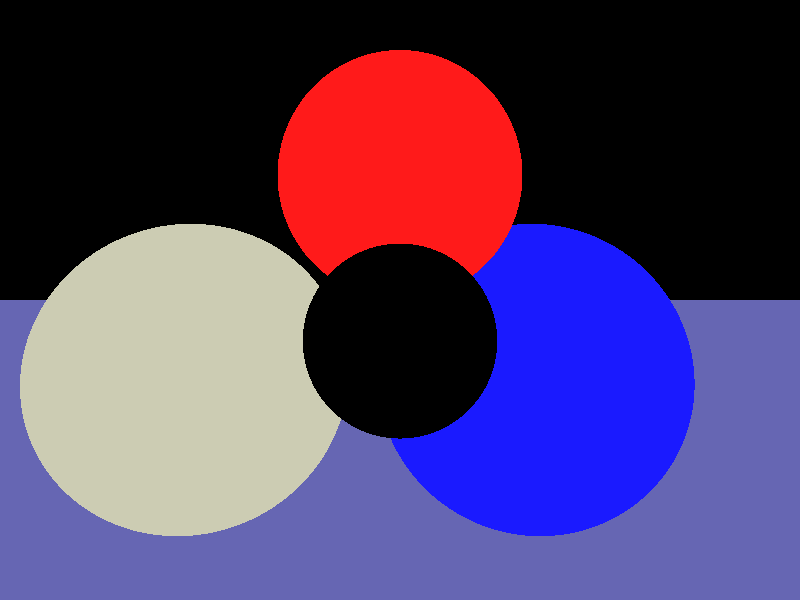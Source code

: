 camera {
    location <0, 0, 14>
    up <0, 1, 0>
    right <1.33333, 0, 0>
    look_at <0, 0, 0>
}

light_source {<-100, 100, 100> color rgb <1.5, 1.5, 1.5>}

sphere { <5.4, -2, -2>, 4
    pigment {color rgb <0.8, 0.8, 0.7>}
    finish {ambient 0.2 diffuse 0.4 reflection 0.9}
}

sphere { <0, 2, 4>, 2
    pigment {color rgb <1.0, 0.1, 0.1>}
    finish {reflection 0.2}
}

sphere { <-3.4, -2, -2>, 4
    pigment {color rgb <0.1, 0.1, 1.0>}
    finish {ambient 0.2 diffuse 0.4 specular 0.6 roughness 0.01 reflection 0.8}
}

sphere { <0, 0, 20>, 5
    pigment {color rgb <0.1, 1.0, 0.1>}
    finish {ambient 0.1 diffuse 0.2 reflection 0.8}
}

sphere { <0, -0.5, 6.5>, 1.2
  pigment { color rgbf <0.0, 0.0, 0.0 0.9>}
  finish {ambient 0.1 diffuse 0.1 specular 0.3 roughness 0.001 reflection 0.3 refraction 1.0 ior 1.33}
}  

plane { <0,1,0> , -8
  pigment {color rgb <0.4, 0.4, 0.7>}
  finish {ambient 0.4 diffuse 0.2 reflection 1.0}
}
